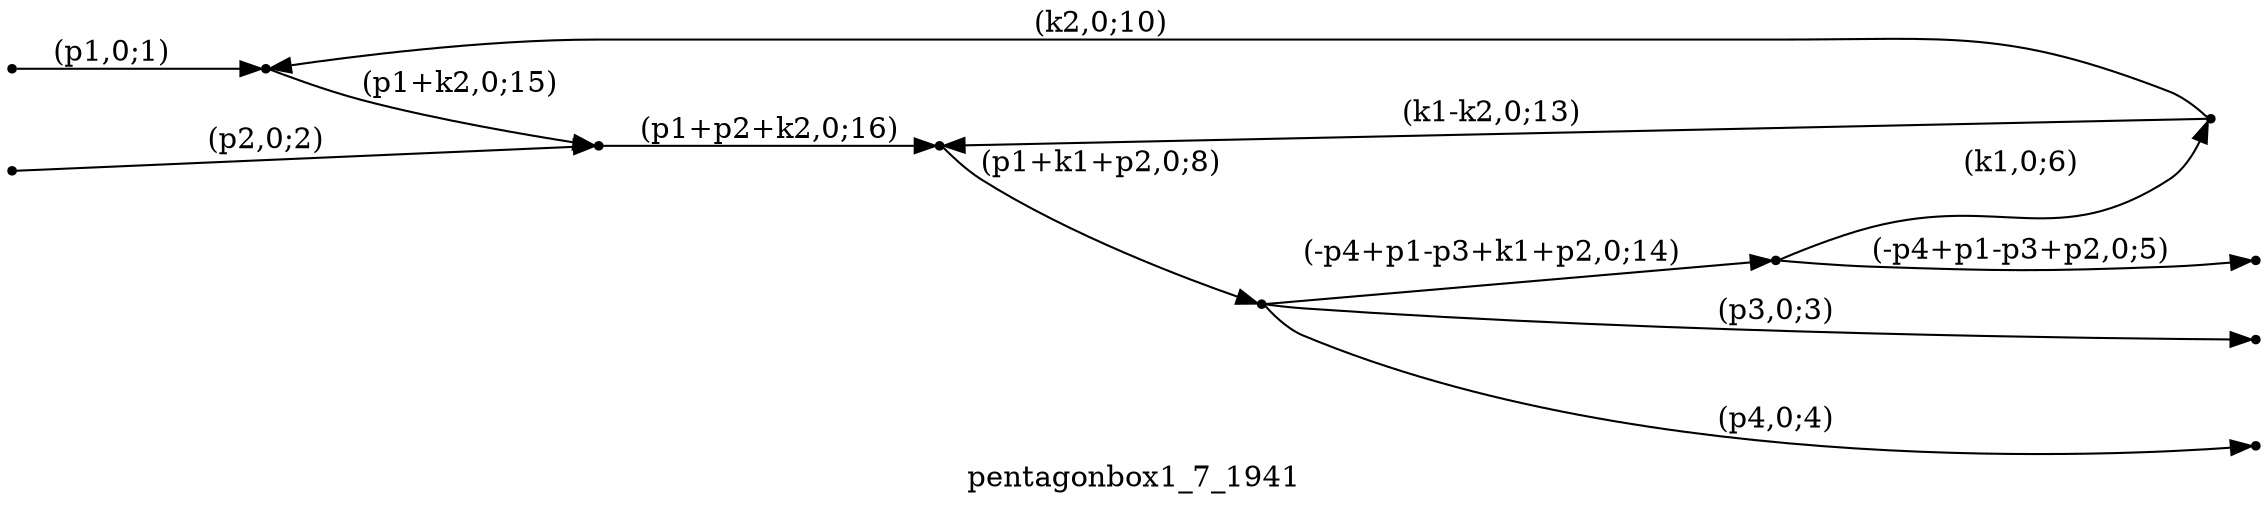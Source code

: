 digraph pentagonbox1_7_1941 {
  label="pentagonbox1_7_1941";
  rankdir="LR";
  subgraph edges {
    -1 -> 5 [label="(p1,0;1)"];
    -2 -> 6 [label="(p2,0;2)"];
    4 -> -3 [label="(p3,0;3)"];
    4 -> -4 [label="(p4,0;4)"];
    1 -> -5 [label="(-p4+p1-p3+p2,0;5)"];
    1 -> 2 [label="(k1,0;6)"];
    3 -> 4 [label="(p1+k1+p2,0;8)"];
    2 -> 5 [label="(k2,0;10)"];
    2 -> 3 [label="(k1-k2,0;13)"];
    4 -> 1 [label="(-p4+p1-p3+k1+p2,0;14)"];
    5 -> 6 [label="(p1+k2,0;15)"];
    6 -> 3 [label="(p1+p2+k2,0;16)"];
  }
  subgraph incoming { rank="source"; -1; -2; }
  subgraph outgoing { rank="sink"; -3; -4; -5; }
-5 [shape=point];
-4 [shape=point];
-3 [shape=point];
-2 [shape=point];
-1 [shape=point];
1 [shape=point];
2 [shape=point];
3 [shape=point];
4 [shape=point];
5 [shape=point];
6 [shape=point];
}

